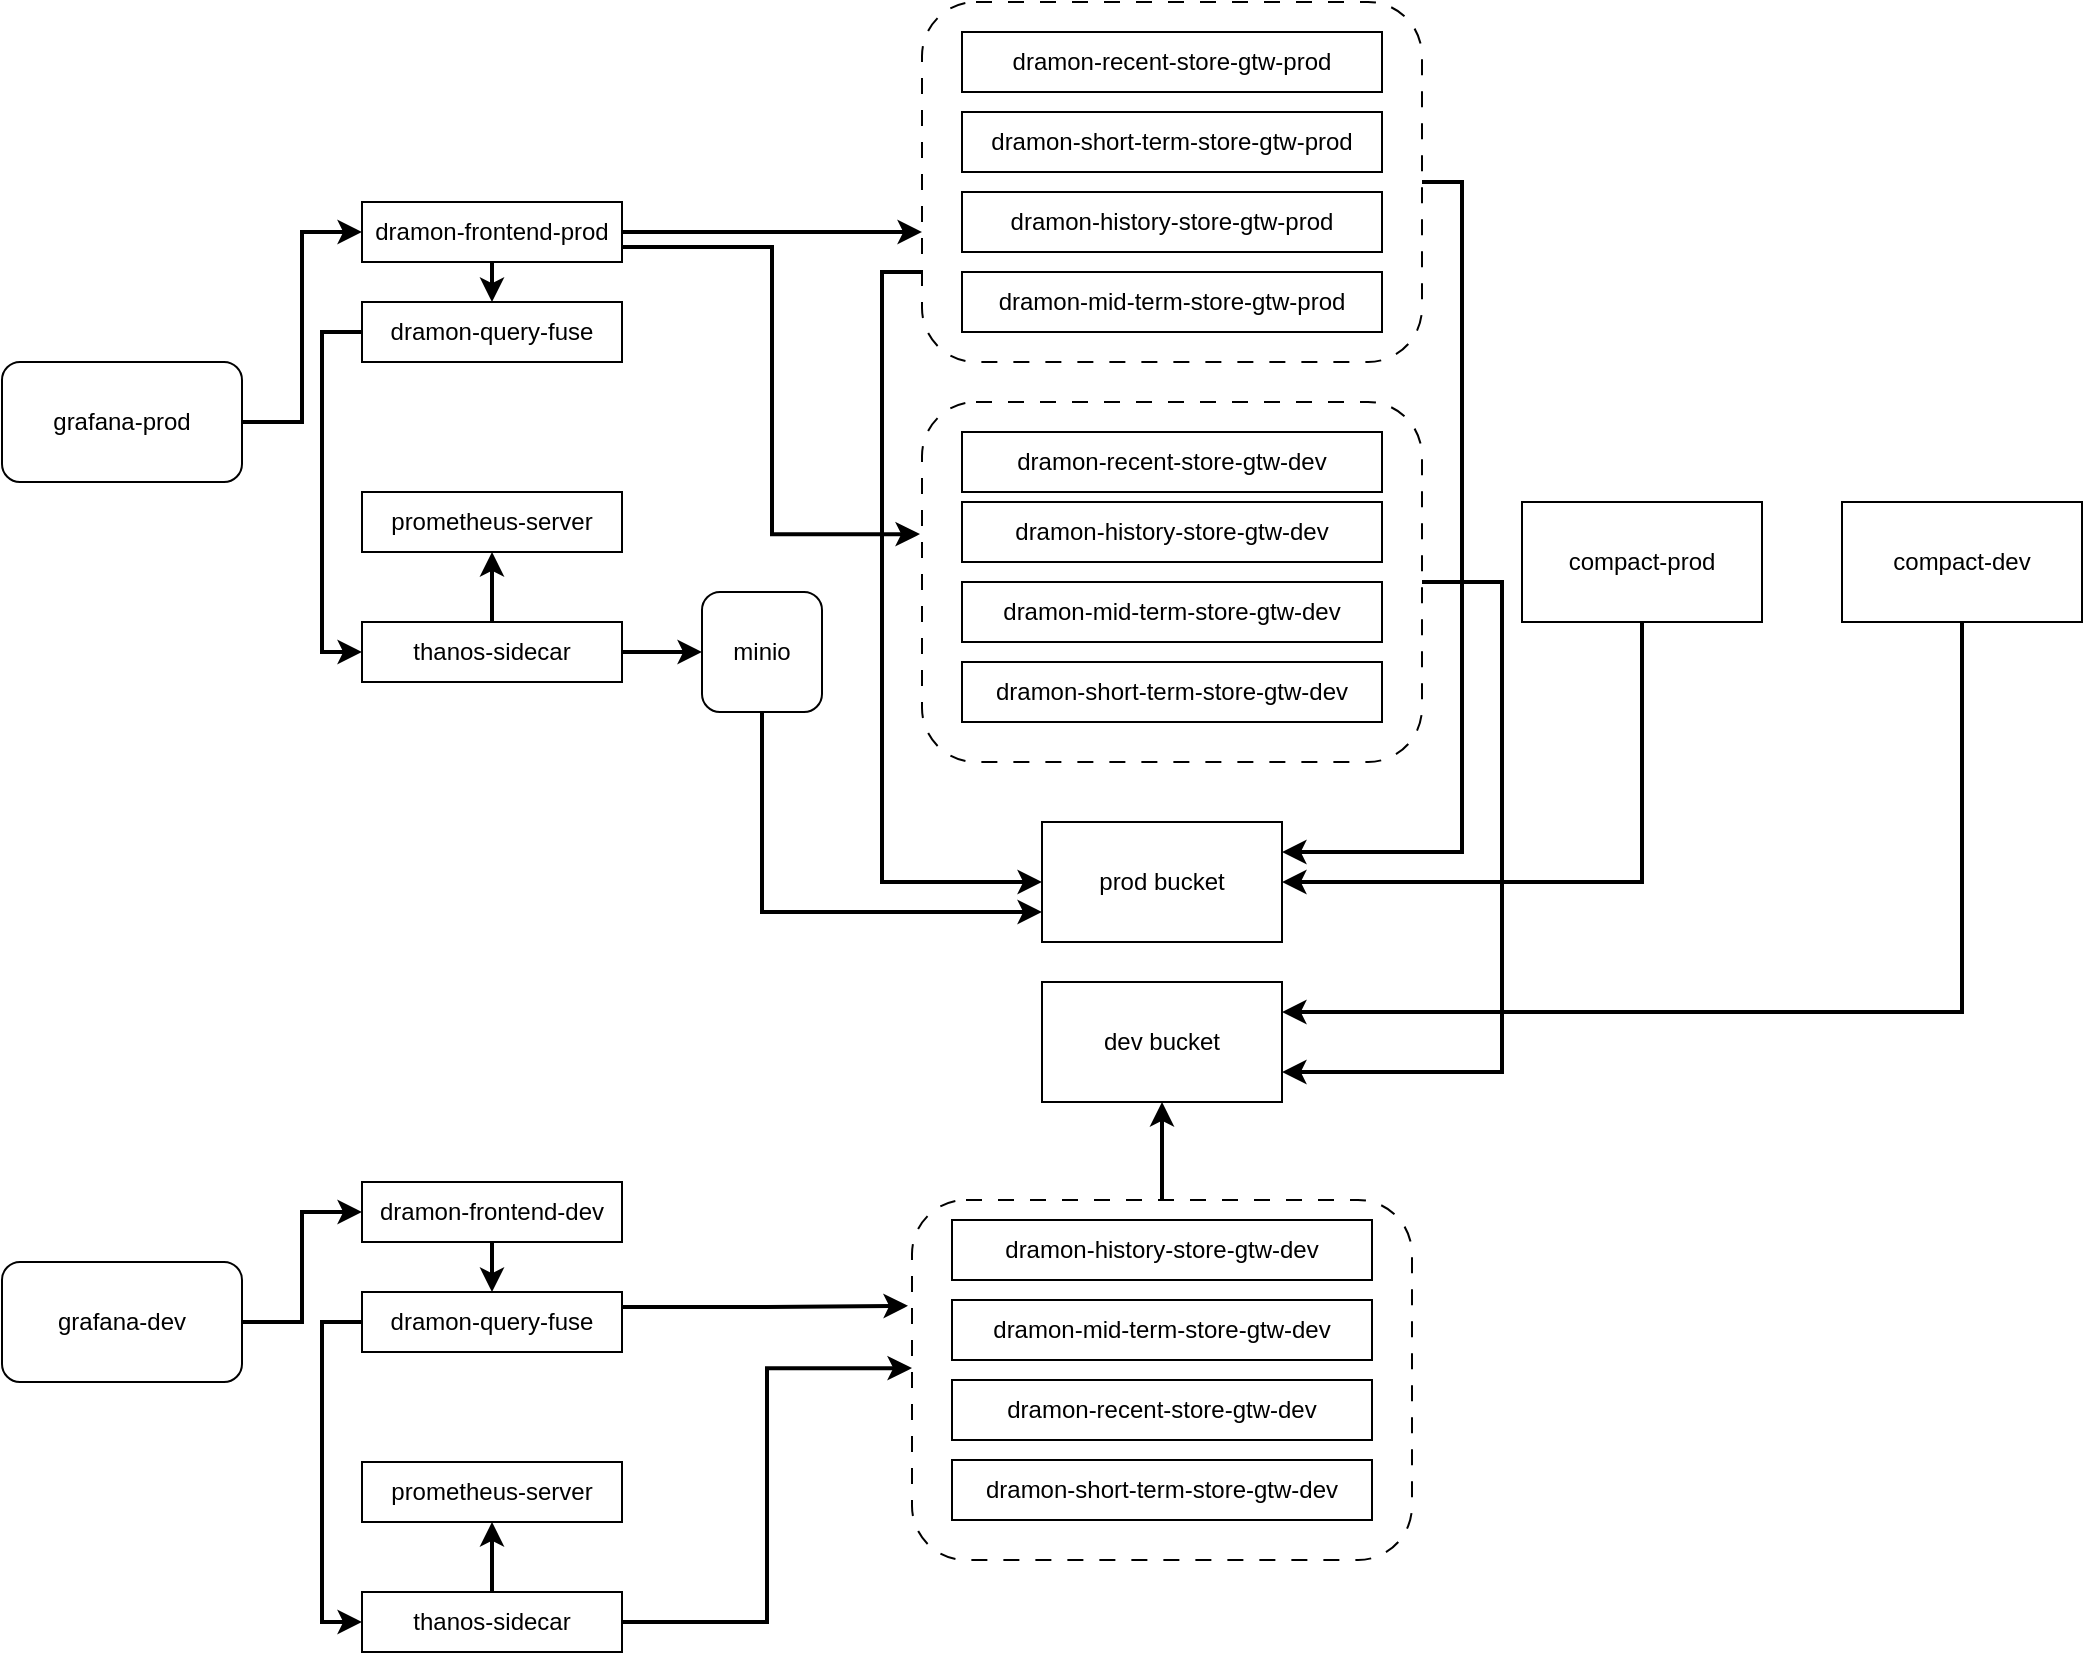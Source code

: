 <mxfile version="21.2.1" type="github">
  <diagram name="Page-1" id="c7558073-3199-34d8-9f00-42111426c3f3">
    <mxGraphModel dx="880" dy="452" grid="1" gridSize="10" guides="1" tooltips="1" connect="1" arrows="1" fold="1" page="1" pageScale="1" pageWidth="826" pageHeight="1169" background="none" math="0" shadow="0">
      <root>
        <mxCell id="0" />
        <mxCell id="1" parent="0" />
        <mxCell id="u2j_IW3laRriKSuZbmPG-155" value="" style="group" vertex="1" connectable="0" parent="1">
          <mxGeometry x="20" y="370" width="1040" height="825" as="geometry" />
        </mxCell>
        <mxCell id="u2j_IW3laRriKSuZbmPG-146" value="" style="rounded=1;whiteSpace=wrap;html=1;dashed=1;dashPattern=8 8;" vertex="1" parent="u2j_IW3laRriKSuZbmPG-155">
          <mxGeometry x="455" y="599" width="250" height="180" as="geometry" />
        </mxCell>
        <mxCell id="u2j_IW3laRriKSuZbmPG-108" value="" style="rounded=1;whiteSpace=wrap;html=1;dashed=1;dashPattern=8 8;" vertex="1" parent="u2j_IW3laRriKSuZbmPG-155">
          <mxGeometry x="460" y="200" width="250" height="180" as="geometry" />
        </mxCell>
        <mxCell id="u2j_IW3laRriKSuZbmPG-106" value="" style="rounded=1;whiteSpace=wrap;html=1;dashed=1;dashPattern=8 8;" vertex="1" parent="u2j_IW3laRriKSuZbmPG-155">
          <mxGeometry x="460" width="250" height="180" as="geometry" />
        </mxCell>
        <mxCell id="u2j_IW3laRriKSuZbmPG-96" value="grafana-prod" style="rounded=1;whiteSpace=wrap;html=1;" vertex="1" parent="u2j_IW3laRriKSuZbmPG-155">
          <mxGeometry y="180" width="120" height="60" as="geometry" />
        </mxCell>
        <mxCell id="u2j_IW3laRriKSuZbmPG-97" value="grafana-dev" style="rounded=1;whiteSpace=wrap;html=1;" vertex="1" parent="u2j_IW3laRriKSuZbmPG-155">
          <mxGeometry y="630" width="120" height="60" as="geometry" />
        </mxCell>
        <mxCell id="u2j_IW3laRriKSuZbmPG-98" value="dramon-history-store-gtw-prod" style="rounded=0;whiteSpace=wrap;html=1;" vertex="1" parent="u2j_IW3laRriKSuZbmPG-155">
          <mxGeometry x="480" y="95" width="210" height="30" as="geometry" />
        </mxCell>
        <mxCell id="u2j_IW3laRriKSuZbmPG-99" value="dramon-short-term-store-gtw-prod" style="rounded=0;whiteSpace=wrap;html=1;" vertex="1" parent="u2j_IW3laRriKSuZbmPG-155">
          <mxGeometry x="480" y="55" width="210" height="30" as="geometry" />
        </mxCell>
        <mxCell id="u2j_IW3laRriKSuZbmPG-100" value="dramon-recent-store-gtw-prod" style="rounded=0;whiteSpace=wrap;html=1;" vertex="1" parent="u2j_IW3laRriKSuZbmPG-155">
          <mxGeometry x="480" y="15" width="210" height="30" as="geometry" />
        </mxCell>
        <mxCell id="u2j_IW3laRriKSuZbmPG-101" value="dramon-mid-term-store-gtw-prod" style="rounded=0;whiteSpace=wrap;html=1;" vertex="1" parent="u2j_IW3laRriKSuZbmPG-155">
          <mxGeometry x="480" y="135" width="210" height="30" as="geometry" />
        </mxCell>
        <mxCell id="u2j_IW3laRriKSuZbmPG-102" value="dramon-recent-store-gtw-dev" style="rounded=0;whiteSpace=wrap;html=1;" vertex="1" parent="u2j_IW3laRriKSuZbmPG-155">
          <mxGeometry x="480" y="215" width="210" height="30" as="geometry" />
        </mxCell>
        <mxCell id="u2j_IW3laRriKSuZbmPG-103" value="dramon-history-store-gtw-dev" style="rounded=0;whiteSpace=wrap;html=1;" vertex="1" parent="u2j_IW3laRriKSuZbmPG-155">
          <mxGeometry x="480" y="250" width="210" height="30" as="geometry" />
        </mxCell>
        <mxCell id="u2j_IW3laRriKSuZbmPG-104" value="dramon-mid-term-store-gtw-dev" style="rounded=0;whiteSpace=wrap;html=1;" vertex="1" parent="u2j_IW3laRriKSuZbmPG-155">
          <mxGeometry x="480" y="290" width="210" height="30" as="geometry" />
        </mxCell>
        <mxCell id="u2j_IW3laRriKSuZbmPG-105" value="dramon-short-term-store-gtw-dev" style="rounded=0;whiteSpace=wrap;html=1;" vertex="1" parent="u2j_IW3laRriKSuZbmPG-155">
          <mxGeometry x="480" y="330" width="210" height="30" as="geometry" />
        </mxCell>
        <mxCell id="u2j_IW3laRriKSuZbmPG-109" value="minio" style="rounded=1;whiteSpace=wrap;html=1;" vertex="1" parent="u2j_IW3laRriKSuZbmPG-155">
          <mxGeometry x="350" y="295" width="60" height="60" as="geometry" />
        </mxCell>
        <mxCell id="u2j_IW3laRriKSuZbmPG-116" style="edgeStyle=orthogonalEdgeStyle;rounded=0;orthogonalLoop=1;jettySize=auto;html=1;exitX=1;exitY=0.5;exitDx=0;exitDy=0;entryX=0;entryY=0.639;entryDx=0;entryDy=0;entryPerimeter=0;strokeWidth=2;" edge="1" parent="u2j_IW3laRriKSuZbmPG-155" source="u2j_IW3laRriKSuZbmPG-110" target="u2j_IW3laRriKSuZbmPG-106">
          <mxGeometry relative="1" as="geometry" />
        </mxCell>
        <mxCell id="u2j_IW3laRriKSuZbmPG-119" style="edgeStyle=orthogonalEdgeStyle;rounded=0;orthogonalLoop=1;jettySize=auto;html=1;exitX=1;exitY=0.75;exitDx=0;exitDy=0;entryX=-0.004;entryY=0.367;entryDx=0;entryDy=0;entryPerimeter=0;strokeWidth=2;" edge="1" parent="u2j_IW3laRriKSuZbmPG-155" source="u2j_IW3laRriKSuZbmPG-110" target="u2j_IW3laRriKSuZbmPG-108">
          <mxGeometry relative="1" as="geometry" />
        </mxCell>
        <mxCell id="u2j_IW3laRriKSuZbmPG-110" value="dramon-frontend-prod" style="rounded=0;whiteSpace=wrap;html=1;" vertex="1" parent="u2j_IW3laRriKSuZbmPG-155">
          <mxGeometry x="180" y="100" width="130" height="30" as="geometry" />
        </mxCell>
        <mxCell id="u2j_IW3laRriKSuZbmPG-115" style="edgeStyle=orthogonalEdgeStyle;rounded=0;orthogonalLoop=1;jettySize=auto;html=1;exitX=1;exitY=0.5;exitDx=0;exitDy=0;entryX=0;entryY=0.5;entryDx=0;entryDy=0;strokeWidth=2;" edge="1" parent="u2j_IW3laRriKSuZbmPG-155" source="u2j_IW3laRriKSuZbmPG-96" target="u2j_IW3laRriKSuZbmPG-110">
          <mxGeometry relative="1" as="geometry" />
        </mxCell>
        <mxCell id="u2j_IW3laRriKSuZbmPG-111" value="dramon-query-fuse" style="rounded=0;whiteSpace=wrap;html=1;" vertex="1" parent="u2j_IW3laRriKSuZbmPG-155">
          <mxGeometry x="180" y="150" width="130" height="30" as="geometry" />
        </mxCell>
        <mxCell id="u2j_IW3laRriKSuZbmPG-127" style="edgeStyle=orthogonalEdgeStyle;rounded=0;orthogonalLoop=1;jettySize=auto;html=1;exitX=0.5;exitY=1;exitDx=0;exitDy=0;entryX=0.5;entryY=0;entryDx=0;entryDy=0;strokeWidth=2;" edge="1" parent="u2j_IW3laRriKSuZbmPG-155" source="u2j_IW3laRriKSuZbmPG-110" target="u2j_IW3laRriKSuZbmPG-111">
          <mxGeometry relative="1" as="geometry" />
        </mxCell>
        <mxCell id="u2j_IW3laRriKSuZbmPG-112" value="&lt;p style=&quot;margin-top: 0pt; margin-bottom: 0pt; margin-left: 0in; direction: ltr; unicode-bidi: embed; word-break: normal;&quot;&gt;prometheus-server&lt;/p&gt;" style="rounded=0;whiteSpace=wrap;html=1;" vertex="1" parent="u2j_IW3laRriKSuZbmPG-155">
          <mxGeometry x="180" y="245" width="130" height="30" as="geometry" />
        </mxCell>
        <mxCell id="u2j_IW3laRriKSuZbmPG-129" style="edgeStyle=orthogonalEdgeStyle;rounded=0;orthogonalLoop=1;jettySize=auto;html=1;exitX=0.5;exitY=0;exitDx=0;exitDy=0;entryX=0.5;entryY=1;entryDx=0;entryDy=0;strokeWidth=2;" edge="1" parent="u2j_IW3laRriKSuZbmPG-155" source="u2j_IW3laRriKSuZbmPG-113" target="u2j_IW3laRriKSuZbmPG-112">
          <mxGeometry relative="1" as="geometry" />
        </mxCell>
        <mxCell id="u2j_IW3laRriKSuZbmPG-132" style="edgeStyle=orthogonalEdgeStyle;rounded=0;orthogonalLoop=1;jettySize=auto;html=1;exitX=1;exitY=0.5;exitDx=0;exitDy=0;entryX=0;entryY=0.5;entryDx=0;entryDy=0;strokeWidth=2;" edge="1" parent="u2j_IW3laRriKSuZbmPG-155" source="u2j_IW3laRriKSuZbmPG-113" target="u2j_IW3laRriKSuZbmPG-109">
          <mxGeometry relative="1" as="geometry" />
        </mxCell>
        <mxCell id="u2j_IW3laRriKSuZbmPG-113" value="&lt;p style=&quot;margin-top: 0pt; margin-bottom: 0pt; margin-left: 0in; direction: ltr; unicode-bidi: embed; word-break: normal;&quot;&gt;thanos-sidecar&lt;/p&gt;" style="rounded=0;whiteSpace=wrap;html=1;" vertex="1" parent="u2j_IW3laRriKSuZbmPG-155">
          <mxGeometry x="180" y="310" width="130" height="30" as="geometry" />
        </mxCell>
        <mxCell id="u2j_IW3laRriKSuZbmPG-128" style="edgeStyle=orthogonalEdgeStyle;rounded=0;orthogonalLoop=1;jettySize=auto;html=1;exitX=0;exitY=0.5;exitDx=0;exitDy=0;entryX=0;entryY=0.5;entryDx=0;entryDy=0;strokeWidth=2;" edge="1" parent="u2j_IW3laRriKSuZbmPG-155" source="u2j_IW3laRriKSuZbmPG-111" target="u2j_IW3laRriKSuZbmPG-113">
          <mxGeometry relative="1" as="geometry" />
        </mxCell>
        <mxCell id="u2j_IW3laRriKSuZbmPG-120" value="prod&amp;nbsp;bucket" style="rounded=0;whiteSpace=wrap;html=1;" vertex="1" parent="u2j_IW3laRriKSuZbmPG-155">
          <mxGeometry x="520" y="410" width="120" height="60" as="geometry" />
        </mxCell>
        <mxCell id="u2j_IW3laRriKSuZbmPG-122" style="edgeStyle=orthogonalEdgeStyle;rounded=0;orthogonalLoop=1;jettySize=auto;html=1;exitX=0;exitY=0.75;exitDx=0;exitDy=0;entryX=0;entryY=0.5;entryDx=0;entryDy=0;strokeWidth=2;" edge="1" parent="u2j_IW3laRriKSuZbmPG-155" source="u2j_IW3laRriKSuZbmPG-106" target="u2j_IW3laRriKSuZbmPG-120">
          <mxGeometry relative="1" as="geometry" />
        </mxCell>
        <mxCell id="u2j_IW3laRriKSuZbmPG-134" style="edgeStyle=orthogonalEdgeStyle;rounded=0;orthogonalLoop=1;jettySize=auto;html=1;exitX=1;exitY=0.5;exitDx=0;exitDy=0;entryX=1;entryY=0.25;entryDx=0;entryDy=0;strokeWidth=2;" edge="1" parent="u2j_IW3laRriKSuZbmPG-155" source="u2j_IW3laRriKSuZbmPG-106" target="u2j_IW3laRriKSuZbmPG-120">
          <mxGeometry relative="1" as="geometry" />
        </mxCell>
        <mxCell id="u2j_IW3laRriKSuZbmPG-133" style="edgeStyle=orthogonalEdgeStyle;rounded=0;orthogonalLoop=1;jettySize=auto;html=1;exitX=0.5;exitY=1;exitDx=0;exitDy=0;entryX=0;entryY=0.75;entryDx=0;entryDy=0;strokeWidth=2;" edge="1" parent="u2j_IW3laRriKSuZbmPG-155" source="u2j_IW3laRriKSuZbmPG-109" target="u2j_IW3laRriKSuZbmPG-120">
          <mxGeometry relative="1" as="geometry" />
        </mxCell>
        <mxCell id="u2j_IW3laRriKSuZbmPG-121" value="dev bucket" style="rounded=0;whiteSpace=wrap;html=1;" vertex="1" parent="u2j_IW3laRriKSuZbmPG-155">
          <mxGeometry x="520" y="490" width="120" height="60" as="geometry" />
        </mxCell>
        <mxCell id="u2j_IW3laRriKSuZbmPG-153" style="edgeStyle=orthogonalEdgeStyle;rounded=0;orthogonalLoop=1;jettySize=auto;html=1;exitX=0.5;exitY=0;exitDx=0;exitDy=0;entryX=0.5;entryY=1;entryDx=0;entryDy=0;strokeWidth=2;" edge="1" parent="u2j_IW3laRriKSuZbmPG-155" source="u2j_IW3laRriKSuZbmPG-146" target="u2j_IW3laRriKSuZbmPG-121">
          <mxGeometry relative="1" as="geometry" />
        </mxCell>
        <mxCell id="u2j_IW3laRriKSuZbmPG-135" style="edgeStyle=orthogonalEdgeStyle;rounded=0;orthogonalLoop=1;jettySize=auto;html=1;exitX=1;exitY=0.5;exitDx=0;exitDy=0;entryX=1;entryY=0.75;entryDx=0;entryDy=0;strokeWidth=2;" edge="1" parent="u2j_IW3laRriKSuZbmPG-155" source="u2j_IW3laRriKSuZbmPG-108" target="u2j_IW3laRriKSuZbmPG-121">
          <mxGeometry relative="1" as="geometry">
            <Array as="points">
              <mxPoint x="750" y="290" />
              <mxPoint x="750" y="535" />
            </Array>
          </mxGeometry>
        </mxCell>
        <mxCell id="u2j_IW3laRriKSuZbmPG-125" style="edgeStyle=orthogonalEdgeStyle;rounded=0;orthogonalLoop=1;jettySize=auto;html=1;exitX=0.5;exitY=1;exitDx=0;exitDy=0;entryX=1;entryY=0.5;entryDx=0;entryDy=0;strokeWidth=2;" edge="1" parent="u2j_IW3laRriKSuZbmPG-155" source="u2j_IW3laRriKSuZbmPG-123" target="u2j_IW3laRriKSuZbmPG-120">
          <mxGeometry relative="1" as="geometry" />
        </mxCell>
        <mxCell id="u2j_IW3laRriKSuZbmPG-123" value="&lt;p style=&quot;margin-top: 0pt; margin-bottom: 0pt; margin-left: 0in; direction: ltr; unicode-bidi: embed; word-break: normal;&quot;&gt;compact-prod&lt;/p&gt;" style="rounded=0;whiteSpace=wrap;html=1;" vertex="1" parent="u2j_IW3laRriKSuZbmPG-155">
          <mxGeometry x="760" y="250" width="120" height="60" as="geometry" />
        </mxCell>
        <mxCell id="u2j_IW3laRriKSuZbmPG-126" style="edgeStyle=orthogonalEdgeStyle;rounded=0;orthogonalLoop=1;jettySize=auto;html=1;exitX=0.5;exitY=1;exitDx=0;exitDy=0;entryX=1;entryY=0.25;entryDx=0;entryDy=0;strokeWidth=2;" edge="1" parent="u2j_IW3laRriKSuZbmPG-155" source="u2j_IW3laRriKSuZbmPG-124" target="u2j_IW3laRriKSuZbmPG-121">
          <mxGeometry relative="1" as="geometry" />
        </mxCell>
        <mxCell id="u2j_IW3laRriKSuZbmPG-124" value="&lt;p style=&quot;margin-top: 0pt; margin-bottom: 0pt; margin-left: 0in; direction: ltr; unicode-bidi: embed; word-break: normal;&quot;&gt;compact-dev&lt;/p&gt;" style="rounded=0;whiteSpace=wrap;html=1;" vertex="1" parent="u2j_IW3laRriKSuZbmPG-155">
          <mxGeometry x="920" y="250" width="120" height="60" as="geometry" />
        </mxCell>
        <mxCell id="u2j_IW3laRriKSuZbmPG-137" value="dramon-frontend-dev" style="rounded=0;whiteSpace=wrap;html=1;" vertex="1" parent="u2j_IW3laRriKSuZbmPG-155">
          <mxGeometry x="180" y="590" width="130" height="30" as="geometry" />
        </mxCell>
        <mxCell id="u2j_IW3laRriKSuZbmPG-147" style="edgeStyle=orthogonalEdgeStyle;rounded=0;orthogonalLoop=1;jettySize=auto;html=1;exitX=1;exitY=0.5;exitDx=0;exitDy=0;entryX=0;entryY=0.5;entryDx=0;entryDy=0;strokeWidth=2;" edge="1" parent="u2j_IW3laRriKSuZbmPG-155" source="u2j_IW3laRriKSuZbmPG-97" target="u2j_IW3laRriKSuZbmPG-137">
          <mxGeometry relative="1" as="geometry" />
        </mxCell>
        <mxCell id="u2j_IW3laRriKSuZbmPG-154" style="edgeStyle=orthogonalEdgeStyle;rounded=0;orthogonalLoop=1;jettySize=auto;html=1;exitX=1;exitY=0.25;exitDx=0;exitDy=0;entryX=-0.008;entryY=0.294;entryDx=0;entryDy=0;entryPerimeter=0;strokeWidth=2;" edge="1" parent="u2j_IW3laRriKSuZbmPG-155" source="u2j_IW3laRriKSuZbmPG-138" target="u2j_IW3laRriKSuZbmPG-146">
          <mxGeometry relative="1" as="geometry" />
        </mxCell>
        <mxCell id="u2j_IW3laRriKSuZbmPG-138" value="dramon-query-fuse" style="rounded=0;whiteSpace=wrap;html=1;" vertex="1" parent="u2j_IW3laRriKSuZbmPG-155">
          <mxGeometry x="180" y="645" width="130" height="30" as="geometry" />
        </mxCell>
        <mxCell id="u2j_IW3laRriKSuZbmPG-148" style="edgeStyle=orthogonalEdgeStyle;rounded=0;orthogonalLoop=1;jettySize=auto;html=1;exitX=0.5;exitY=1;exitDx=0;exitDy=0;entryX=0.5;entryY=0;entryDx=0;entryDy=0;strokeWidth=2;" edge="1" parent="u2j_IW3laRriKSuZbmPG-155" source="u2j_IW3laRriKSuZbmPG-137" target="u2j_IW3laRriKSuZbmPG-138">
          <mxGeometry relative="1" as="geometry" />
        </mxCell>
        <mxCell id="u2j_IW3laRriKSuZbmPG-139" value="&lt;p style=&quot;margin-top: 0pt; margin-bottom: 0pt; margin-left: 0in; direction: ltr; unicode-bidi: embed; word-break: normal;&quot;&gt;prometheus-server&lt;/p&gt;" style="rounded=0;whiteSpace=wrap;html=1;" vertex="1" parent="u2j_IW3laRriKSuZbmPG-155">
          <mxGeometry x="180" y="730" width="130" height="30" as="geometry" />
        </mxCell>
        <mxCell id="u2j_IW3laRriKSuZbmPG-151" style="edgeStyle=orthogonalEdgeStyle;rounded=0;orthogonalLoop=1;jettySize=auto;html=1;entryX=0.5;entryY=1;entryDx=0;entryDy=0;strokeWidth=2;" edge="1" parent="u2j_IW3laRriKSuZbmPG-155" source="u2j_IW3laRriKSuZbmPG-140" target="u2j_IW3laRriKSuZbmPG-139">
          <mxGeometry relative="1" as="geometry" />
        </mxCell>
        <mxCell id="u2j_IW3laRriKSuZbmPG-152" style="edgeStyle=orthogonalEdgeStyle;rounded=0;orthogonalLoop=1;jettySize=auto;html=1;exitX=1;exitY=0.5;exitDx=0;exitDy=0;entryX=0;entryY=0.467;entryDx=0;entryDy=0;entryPerimeter=0;strokeWidth=2;" edge="1" parent="u2j_IW3laRriKSuZbmPG-155" source="u2j_IW3laRriKSuZbmPG-140" target="u2j_IW3laRriKSuZbmPG-146">
          <mxGeometry relative="1" as="geometry" />
        </mxCell>
        <mxCell id="u2j_IW3laRriKSuZbmPG-140" value="&lt;p style=&quot;margin-top: 0pt; margin-bottom: 0pt; margin-left: 0in; direction: ltr; unicode-bidi: embed; word-break: normal;&quot;&gt;thanos-sidecar&lt;/p&gt;" style="rounded=0;whiteSpace=wrap;html=1;" vertex="1" parent="u2j_IW3laRriKSuZbmPG-155">
          <mxGeometry x="180" y="795" width="130" height="30" as="geometry" />
        </mxCell>
        <mxCell id="u2j_IW3laRriKSuZbmPG-149" style="edgeStyle=orthogonalEdgeStyle;rounded=0;orthogonalLoop=1;jettySize=auto;html=1;exitX=0;exitY=0.5;exitDx=0;exitDy=0;entryX=0;entryY=0.5;entryDx=0;entryDy=0;strokeWidth=2;" edge="1" parent="u2j_IW3laRriKSuZbmPG-155" source="u2j_IW3laRriKSuZbmPG-138" target="u2j_IW3laRriKSuZbmPG-140">
          <mxGeometry relative="1" as="geometry" />
        </mxCell>
        <mxCell id="u2j_IW3laRriKSuZbmPG-141" value="dramon-history-store-gtw-dev" style="rounded=0;whiteSpace=wrap;html=1;" vertex="1" parent="u2j_IW3laRriKSuZbmPG-155">
          <mxGeometry x="475" y="609" width="210" height="30" as="geometry" />
        </mxCell>
        <mxCell id="u2j_IW3laRriKSuZbmPG-142" value="dramon-mid-term-store-gtw-dev" style="rounded=0;whiteSpace=wrap;html=1;" vertex="1" parent="u2j_IW3laRriKSuZbmPG-155">
          <mxGeometry x="475" y="649" width="210" height="30" as="geometry" />
        </mxCell>
        <mxCell id="u2j_IW3laRriKSuZbmPG-143" value="dramon-recent-store-gtw-dev" style="rounded=0;whiteSpace=wrap;html=1;" vertex="1" parent="u2j_IW3laRriKSuZbmPG-155">
          <mxGeometry x="475" y="689" width="210" height="30" as="geometry" />
        </mxCell>
        <mxCell id="u2j_IW3laRriKSuZbmPG-144" value="dramon-short-term-store-gtw-dev" style="rounded=0;whiteSpace=wrap;html=1;" vertex="1" parent="u2j_IW3laRriKSuZbmPG-155">
          <mxGeometry x="475" y="729" width="210" height="30" as="geometry" />
        </mxCell>
      </root>
    </mxGraphModel>
  </diagram>
</mxfile>
